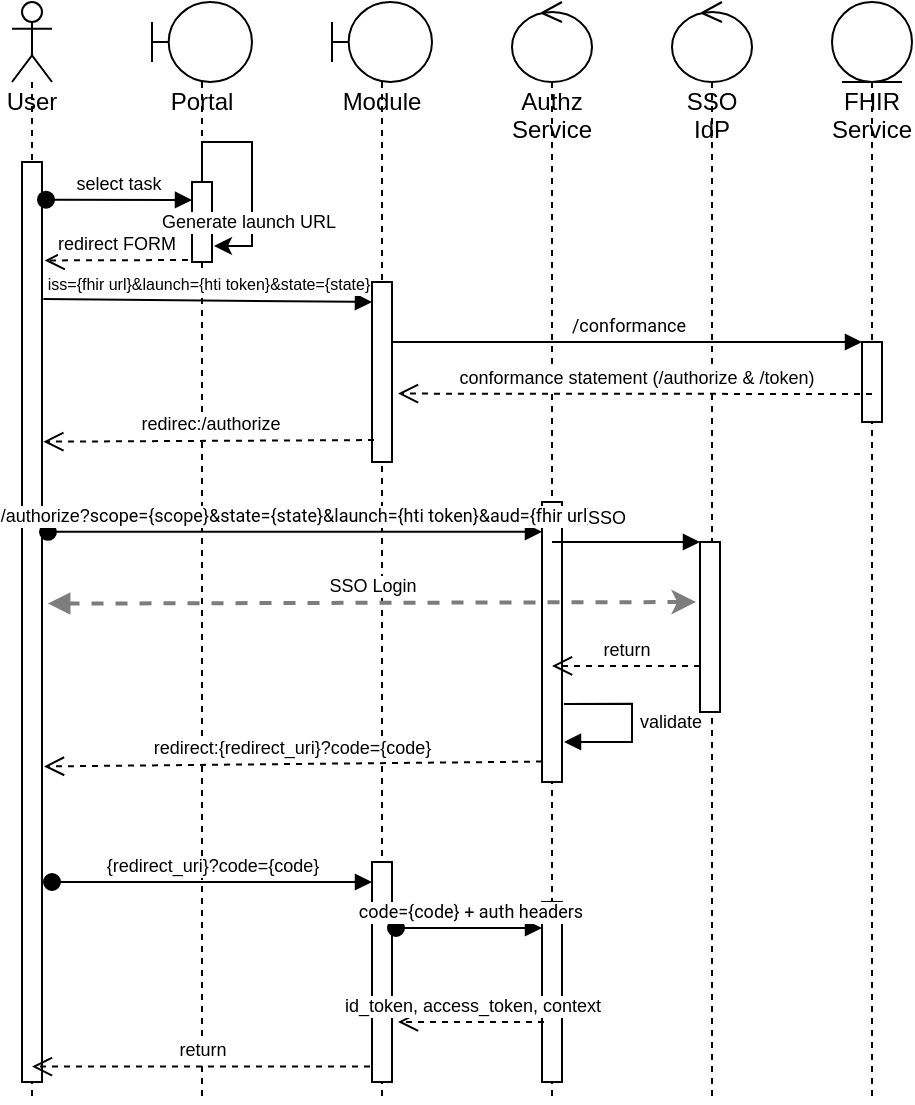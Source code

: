 <mxfile version="20.1.1" type="github">
  <diagram id="ASmLAsQBJp6RxAvkR3ZK" name="Page-1">
    <mxGraphModel dx="931" dy="620" grid="1" gridSize="10" guides="1" tooltips="1" connect="1" arrows="1" fold="1" page="1" pageScale="1" pageWidth="827" pageHeight="1169" math="0" shadow="0">
      <root>
        <mxCell id="0" />
        <mxCell id="1" parent="0" />
        <mxCell id="73914hcnSvvW4cPeAc7Q-7" value="User" style="shape=umlLifeline;participant=umlActor;perimeter=lifelinePerimeter;whiteSpace=wrap;html=1;container=1;collapsible=0;recursiveResize=0;verticalAlign=top;spacingTop=36;outlineConnect=0;" parent="1" vertex="1">
          <mxGeometry x="70" y="40" width="20" height="550" as="geometry" />
        </mxCell>
        <mxCell id="73914hcnSvvW4cPeAc7Q-14" value="" style="html=1;points=[];perimeter=orthogonalPerimeter;" parent="73914hcnSvvW4cPeAc7Q-7" vertex="1">
          <mxGeometry x="5" y="80" width="10" height="460" as="geometry" />
        </mxCell>
        <mxCell id="73914hcnSvvW4cPeAc7Q-8" value="Portal" style="shape=umlLifeline;participant=umlBoundary;perimeter=lifelinePerimeter;whiteSpace=wrap;html=1;container=1;collapsible=0;recursiveResize=0;verticalAlign=top;spacingTop=36;outlineConnect=0;" parent="1" vertex="1">
          <mxGeometry x="140" y="40" width="50" height="550" as="geometry" />
        </mxCell>
        <mxCell id="73914hcnSvvW4cPeAc7Q-16" value="" style="html=1;points=[];perimeter=orthogonalPerimeter;" parent="73914hcnSvvW4cPeAc7Q-8" vertex="1">
          <mxGeometry x="20" y="90" width="10" height="40" as="geometry" />
        </mxCell>
        <mxCell id="73914hcnSvvW4cPeAc7Q-20" style="edgeStyle=orthogonalEdgeStyle;rounded=0;orthogonalLoop=1;jettySize=auto;html=1;entryX=1.1;entryY=0.8;entryDx=0;entryDy=0;entryPerimeter=0;" parent="73914hcnSvvW4cPeAc7Q-8" source="73914hcnSvvW4cPeAc7Q-16" target="73914hcnSvvW4cPeAc7Q-16" edge="1">
          <mxGeometry relative="1" as="geometry" />
        </mxCell>
        <mxCell id="73914hcnSvvW4cPeAc7Q-21" value="Generate launch URL" style="edgeLabel;html=1;align=center;verticalAlign=middle;resizable=0;points=[];fontSize=9;" parent="73914hcnSvvW4cPeAc7Q-20" vertex="1" connectable="0">
          <mxGeometry x="0.328" y="-2" relative="1" as="geometry">
            <mxPoint y="8" as="offset" />
          </mxGeometry>
        </mxCell>
        <mxCell id="73914hcnSvvW4cPeAc7Q-9" value="Module" style="shape=umlLifeline;participant=umlBoundary;perimeter=lifelinePerimeter;whiteSpace=wrap;html=1;container=1;collapsible=0;recursiveResize=0;verticalAlign=top;spacingTop=36;outlineConnect=0;" parent="1" vertex="1">
          <mxGeometry x="230" y="40" width="50" height="550" as="geometry" />
        </mxCell>
        <mxCell id="73914hcnSvvW4cPeAc7Q-23" value="" style="html=1;points=[];perimeter=orthogonalPerimeter;fontSize=9;" parent="73914hcnSvvW4cPeAc7Q-9" vertex="1">
          <mxGeometry x="20" y="140" width="10" height="90" as="geometry" />
        </mxCell>
        <mxCell id="73914hcnSvvW4cPeAc7Q-40" value="" style="html=1;points=[];perimeter=orthogonalPerimeter;fontSize=9;" parent="73914hcnSvvW4cPeAc7Q-9" vertex="1">
          <mxGeometry x="20" y="430" width="10" height="110" as="geometry" />
        </mxCell>
        <mxCell id="73914hcnSvvW4cPeAc7Q-11" value="Authz Service" style="shape=umlLifeline;participant=umlControl;perimeter=lifelinePerimeter;whiteSpace=wrap;html=1;container=1;collapsible=0;recursiveResize=0;verticalAlign=top;spacingTop=36;outlineConnect=0;" parent="1" vertex="1">
          <mxGeometry x="320" y="40" width="40" height="550" as="geometry" />
        </mxCell>
        <mxCell id="73914hcnSvvW4cPeAc7Q-31" value="" style="html=1;points=[];perimeter=orthogonalPerimeter;fontSize=9;" parent="73914hcnSvvW4cPeAc7Q-11" vertex="1">
          <mxGeometry x="15" y="250" width="10" height="140" as="geometry" />
        </mxCell>
        <mxCell id="73914hcnSvvW4cPeAc7Q-42" value="" style="html=1;points=[];perimeter=orthogonalPerimeter;fontSize=9;" parent="73914hcnSvvW4cPeAc7Q-11" vertex="1">
          <mxGeometry x="15" y="450" width="10" height="90" as="geometry" />
        </mxCell>
        <mxCell id="73914hcnSvvW4cPeAc7Q-52" value="validate" style="edgeStyle=orthogonalEdgeStyle;html=1;align=left;spacingLeft=2;endArrow=block;rounded=0;entryX=1.1;entryY=0.857;fontSize=9;strokeColor=#030303;strokeWidth=1;entryDx=0;entryDy=0;entryPerimeter=0;exitX=1.1;exitY=0.721;exitDx=0;exitDy=0;exitPerimeter=0;" parent="73914hcnSvvW4cPeAc7Q-11" source="73914hcnSvvW4cPeAc7Q-31" target="73914hcnSvvW4cPeAc7Q-31" edge="1">
          <mxGeometry relative="1" as="geometry">
            <mxPoint x="205" y="360" as="sourcePoint" />
            <Array as="points">
              <mxPoint x="60" y="351" />
              <mxPoint x="60" y="370" />
            </Array>
          </mxGeometry>
        </mxCell>
        <mxCell id="73914hcnSvvW4cPeAc7Q-12" value="SSO IdP" style="shape=umlLifeline;participant=umlControl;perimeter=lifelinePerimeter;whiteSpace=wrap;html=1;container=1;collapsible=0;recursiveResize=0;verticalAlign=top;spacingTop=36;outlineConnect=0;" parent="1" vertex="1">
          <mxGeometry x="400" y="40" width="40" height="550" as="geometry" />
        </mxCell>
        <mxCell id="73914hcnSvvW4cPeAc7Q-33" value="" style="html=1;points=[];perimeter=orthogonalPerimeter;fontSize=9;" parent="73914hcnSvvW4cPeAc7Q-12" vertex="1">
          <mxGeometry x="14" y="270" width="10" height="85" as="geometry" />
        </mxCell>
        <mxCell id="73914hcnSvvW4cPeAc7Q-13" value="FHIR Service" style="shape=umlLifeline;participant=umlEntity;perimeter=lifelinePerimeter;whiteSpace=wrap;html=1;container=1;collapsible=0;recursiveResize=0;verticalAlign=top;spacingTop=36;outlineConnect=0;" parent="1" vertex="1">
          <mxGeometry x="480" y="40" width="40" height="550" as="geometry" />
        </mxCell>
        <mxCell id="73914hcnSvvW4cPeAc7Q-28" value="" style="html=1;points=[];perimeter=orthogonalPerimeter;fontSize=9;" parent="73914hcnSvvW4cPeAc7Q-13" vertex="1">
          <mxGeometry x="15" y="170" width="10" height="40" as="geometry" />
        </mxCell>
        <mxCell id="73914hcnSvvW4cPeAc7Q-15" value="select task" style="html=1;verticalAlign=bottom;startArrow=oval;startFill=1;endArrow=block;startSize=8;rounded=0;fontSize=9;exitX=1.2;exitY=0.041;exitDx=0;exitDy=0;exitPerimeter=0;" parent="1" source="73914hcnSvvW4cPeAc7Q-14" edge="1">
          <mxGeometry width="60" relative="1" as="geometry">
            <mxPoint x="90" y="140" as="sourcePoint" />
            <mxPoint x="160" y="139" as="targetPoint" />
          </mxGeometry>
        </mxCell>
        <mxCell id="73914hcnSvvW4cPeAc7Q-17" value="redirect FORM" style="html=1;verticalAlign=bottom;endArrow=open;dashed=1;endSize=8;rounded=0;exitX=-0.2;exitY=0.975;exitDx=0;exitDy=0;exitPerimeter=0;fontSize=9;entryX=1.133;entryY=0.107;entryDx=0;entryDy=0;entryPerimeter=0;" parent="1" source="73914hcnSvvW4cPeAc7Q-16" target="73914hcnSvvW4cPeAc7Q-14" edge="1">
          <mxGeometry relative="1" as="geometry">
            <mxPoint x="450" y="320" as="sourcePoint" />
            <mxPoint x="90" y="170" as="targetPoint" />
          </mxGeometry>
        </mxCell>
        <mxCell id="73914hcnSvvW4cPeAc7Q-22" value="&lt;span style=&quot;text-align: start;&quot; id=&quot;docs-internal-guid-1505f8b8-7fff-2bb9-398f-21b4f6429415&quot;&gt;&lt;p style=&quot;line-height: 1.2; text-align: center; margin-top: 0pt; margin-bottom: 0pt;&quot; dir=&quot;ltr&quot;&gt;&lt;span style=&quot;font-family: Asap, sans-serif; font-variant-ligatures: normal; font-variant-east-asian: normal; font-variant-position: normal; vertical-align: baseline;&quot;&gt;&lt;font style=&quot;font-size: 8px;&quot;&gt;iss={fhir url}&amp;amp;launch={hti token}&amp;amp;state={state}&lt;/font&gt;&lt;/span&gt;&lt;/p&gt;&lt;/span&gt;" style="html=1;verticalAlign=bottom;endArrow=block;rounded=0;exitX=1.067;exitY=0.149;exitDx=0;exitDy=0;exitPerimeter=0;" parent="1" source="73914hcnSvvW4cPeAc7Q-14" edge="1">
          <mxGeometry width="80" relative="1" as="geometry">
            <mxPoint x="90" y="190" as="sourcePoint" />
            <mxPoint x="250" y="190" as="targetPoint" />
          </mxGeometry>
        </mxCell>
        <mxCell id="73914hcnSvvW4cPeAc7Q-29" value="&lt;span style=&quot;text-align: start;&quot; id=&quot;docs-internal-guid-a28b069d-7fff-43a8-c809-6137400d5dd9&quot;&gt;&lt;span style=&quot;font-family: Roboto, sans-serif; font-variant-ligatures: normal; font-variant-east-asian: normal; font-variant-position: normal; vertical-align: baseline;&quot;&gt;&lt;font style=&quot;font-size: 9px;&quot;&gt;/conformance&lt;/font&gt;&lt;/span&gt;&lt;/span&gt;" style="html=1;verticalAlign=bottom;endArrow=block;entryX=0;entryY=0;rounded=0;fontSize=9;" parent="1" target="73914hcnSvvW4cPeAc7Q-28" edge="1">
          <mxGeometry relative="1" as="geometry">
            <mxPoint x="260" y="210" as="sourcePoint" />
          </mxGeometry>
        </mxCell>
        <mxCell id="73914hcnSvvW4cPeAc7Q-30" value="conformance statement (/authorize &amp;amp; /token)" style="html=1;verticalAlign=bottom;endArrow=open;dashed=1;endSize=8;rounded=0;fontSize=9;entryX=1.3;entryY=0.62;entryDx=0;entryDy=0;entryPerimeter=0;" parent="1" target="73914hcnSvvW4cPeAc7Q-23" edge="1">
          <mxGeometry relative="1" as="geometry">
            <mxPoint x="425" y="286" as="targetPoint" />
            <mxPoint x="500" y="236" as="sourcePoint" />
          </mxGeometry>
        </mxCell>
        <mxCell id="73914hcnSvvW4cPeAc7Q-32" value="&lt;span style=&quot;text-align: start;&quot; id=&quot;docs-internal-guid-549b7491-7fff-cfe8-88d7-1d511a69c36a&quot;&gt;&lt;span style=&quot;font-family: Roboto, sans-serif; font-variant-ligatures: normal; font-variant-east-asian: normal; font-variant-position: normal; vertical-align: baseline;&quot;&gt;&lt;font style=&quot;font-size: 9px;&quot;&gt;&lt;span style=&quot;font-family: Helvetica; text-align: center;&quot;&gt;/authorize?&lt;/span&gt;scope={scope}&amp;amp;state={state}&amp;amp;launch={hti token}&amp;amp;aud={fhir url}&lt;/font&gt;&lt;/span&gt;&lt;/span&gt;" style="html=1;verticalAlign=bottom;startArrow=oval;endArrow=block;startSize=8;rounded=0;fontSize=9;exitX=1.3;exitY=0.402;exitDx=0;exitDy=0;exitPerimeter=0;" parent="1" source="73914hcnSvvW4cPeAc7Q-14" target="73914hcnSvvW4cPeAc7Q-31" edge="1">
          <mxGeometry relative="1" as="geometry">
            <mxPoint x="90" y="280" as="sourcePoint" />
          </mxGeometry>
        </mxCell>
        <mxCell id="73914hcnSvvW4cPeAc7Q-34" value="SSO" style="html=1;verticalAlign=bottom;endArrow=block;entryX=0;entryY=0;rounded=0;fontSize=9;" parent="1" target="73914hcnSvvW4cPeAc7Q-33" edge="1">
          <mxGeometry x="-0.287" y="4" relative="1" as="geometry">
            <mxPoint x="340" y="310" as="sourcePoint" />
            <mxPoint as="offset" />
          </mxGeometry>
        </mxCell>
        <mxCell id="73914hcnSvvW4cPeAc7Q-36" value="SSO Login" style="html=1;verticalAlign=bottom;endArrow=block;rounded=0;fontSize=9;exitX=-0.2;exitY=0.353;exitDx=0;exitDy=0;exitPerimeter=0;startArrow=classic;startFill=1;strokeWidth=2;dashed=1;entryX=1.3;entryY=0.48;entryDx=0;entryDy=0;entryPerimeter=0;strokeColor=#7D7D7D;" parent="1" source="73914hcnSvvW4cPeAc7Q-33" target="73914hcnSvvW4cPeAc7Q-14" edge="1">
          <mxGeometry width="80" relative="1" as="geometry">
            <mxPoint x="390" y="330" as="sourcePoint" />
            <mxPoint x="90" y="340" as="targetPoint" />
          </mxGeometry>
        </mxCell>
        <mxCell id="73914hcnSvvW4cPeAc7Q-35" value="return" style="html=1;verticalAlign=bottom;endArrow=open;dashed=1;endSize=8;exitX=0;exitY=0.729;rounded=0;fontSize=9;exitDx=0;exitDy=0;exitPerimeter=0;" parent="1" source="73914hcnSvvW4cPeAc7Q-33" target="73914hcnSvvW4cPeAc7Q-11" edge="1">
          <mxGeometry relative="1" as="geometry">
            <mxPoint x="340" y="359" as="targetPoint" />
          </mxGeometry>
        </mxCell>
        <mxCell id="73914hcnSvvW4cPeAc7Q-37" value="redirec:/authorize" style="html=1;verticalAlign=bottom;endArrow=open;dashed=1;endSize=8;rounded=0;exitX=0.1;exitY=0.878;exitDx=0;exitDy=0;exitPerimeter=0;fontSize=9;entryX=1.067;entryY=0.304;entryDx=0;entryDy=0;entryPerimeter=0;" parent="1" source="73914hcnSvvW4cPeAc7Q-23" target="73914hcnSvvW4cPeAc7Q-14" edge="1">
          <mxGeometry relative="1" as="geometry">
            <mxPoint x="238.5" y="260" as="sourcePoint" />
            <mxPoint x="90" y="260" as="targetPoint" />
          </mxGeometry>
        </mxCell>
        <mxCell id="73914hcnSvvW4cPeAc7Q-39" value="redirect:{redirect_uri}?code={code}&amp;nbsp;" style="html=1;verticalAlign=bottom;endArrow=open;dashed=1;endSize=8;rounded=0;fontSize=9;strokeWidth=1;exitX=0;exitY=0.927;exitDx=0;exitDy=0;exitPerimeter=0;entryX=1.1;entryY=0.657;entryDx=0;entryDy=0;entryPerimeter=0;" parent="1" source="73914hcnSvvW4cPeAc7Q-31" target="73914hcnSvvW4cPeAc7Q-14" edge="1">
          <mxGeometry relative="1" as="geometry">
            <mxPoint x="390" y="340" as="sourcePoint" />
            <mxPoint x="90" y="420" as="targetPoint" />
          </mxGeometry>
        </mxCell>
        <mxCell id="73914hcnSvvW4cPeAc7Q-41" value="{redirect_uri}?code={code}" style="html=1;verticalAlign=bottom;startArrow=oval;endArrow=block;startSize=8;rounded=0;fontSize=9;strokeWidth=1;" parent="1" target="73914hcnSvvW4cPeAc7Q-40" edge="1">
          <mxGeometry relative="1" as="geometry">
            <mxPoint x="90" y="480" as="sourcePoint" />
          </mxGeometry>
        </mxCell>
        <mxCell id="73914hcnSvvW4cPeAc7Q-43" value="&lt;span style=&quot;text-align: start;&quot; id=&quot;docs-internal-guid-0ab07bfd-7fff-b5ed-49af-7fb6f616343c&quot;&gt;&lt;p style=&quot;line-height: 1.2; text-align: center; margin-top: 0pt; margin-bottom: 0pt;&quot; dir=&quot;ltr&quot;&gt;&lt;span style=&quot;font-family: Roboto, sans-serif; font-variant-ligatures: normal; font-variant-east-asian: normal; font-variant-position: normal; vertical-align: baseline;&quot;&gt;&lt;font style=&quot;font-size: 9px;&quot;&gt;code={code} + auth headers&lt;/font&gt;&lt;/span&gt;&lt;/p&gt;&lt;/span&gt;" style="html=1;verticalAlign=bottom;startArrow=oval;endArrow=block;startSize=8;rounded=0;fontSize=9;strokeWidth=1;exitX=1.2;exitY=0.3;exitDx=0;exitDy=0;exitPerimeter=0;" parent="1" source="73914hcnSvvW4cPeAc7Q-40" target="73914hcnSvvW4cPeAc7Q-42" edge="1">
          <mxGeometry relative="1" as="geometry">
            <mxPoint x="275" y="440" as="sourcePoint" />
          </mxGeometry>
        </mxCell>
        <mxCell id="73914hcnSvvW4cPeAc7Q-55" value="id_token, access_token, context" style="html=1;verticalAlign=bottom;endArrow=open;dashed=1;endSize=8;rounded=0;fontSize=9;strokeColor=#030303;strokeWidth=1;exitX=0.1;exitY=0.667;exitDx=0;exitDy=0;exitPerimeter=0;entryX=1.3;entryY=0.727;entryDx=0;entryDy=0;entryPerimeter=0;" parent="1" source="73914hcnSvvW4cPeAc7Q-42" target="73914hcnSvvW4cPeAc7Q-40" edge="1">
          <mxGeometry relative="1" as="geometry">
            <mxPoint x="380" y="440" as="sourcePoint" />
            <mxPoint x="300" y="440" as="targetPoint" />
          </mxGeometry>
        </mxCell>
        <mxCell id="73914hcnSvvW4cPeAc7Q-56" value="return" style="html=1;verticalAlign=bottom;endArrow=open;dashed=1;endSize=8;rounded=0;fontSize=9;strokeColor=#030303;strokeWidth=1;exitX=-0.1;exitY=0.93;exitDx=0;exitDy=0;exitPerimeter=0;" parent="1" source="73914hcnSvvW4cPeAc7Q-40" target="73914hcnSvvW4cPeAc7Q-7" edge="1">
          <mxGeometry relative="1" as="geometry">
            <mxPoint x="380" y="350" as="sourcePoint" />
            <mxPoint x="300" y="350" as="targetPoint" />
          </mxGeometry>
        </mxCell>
      </root>
    </mxGraphModel>
  </diagram>
</mxfile>
